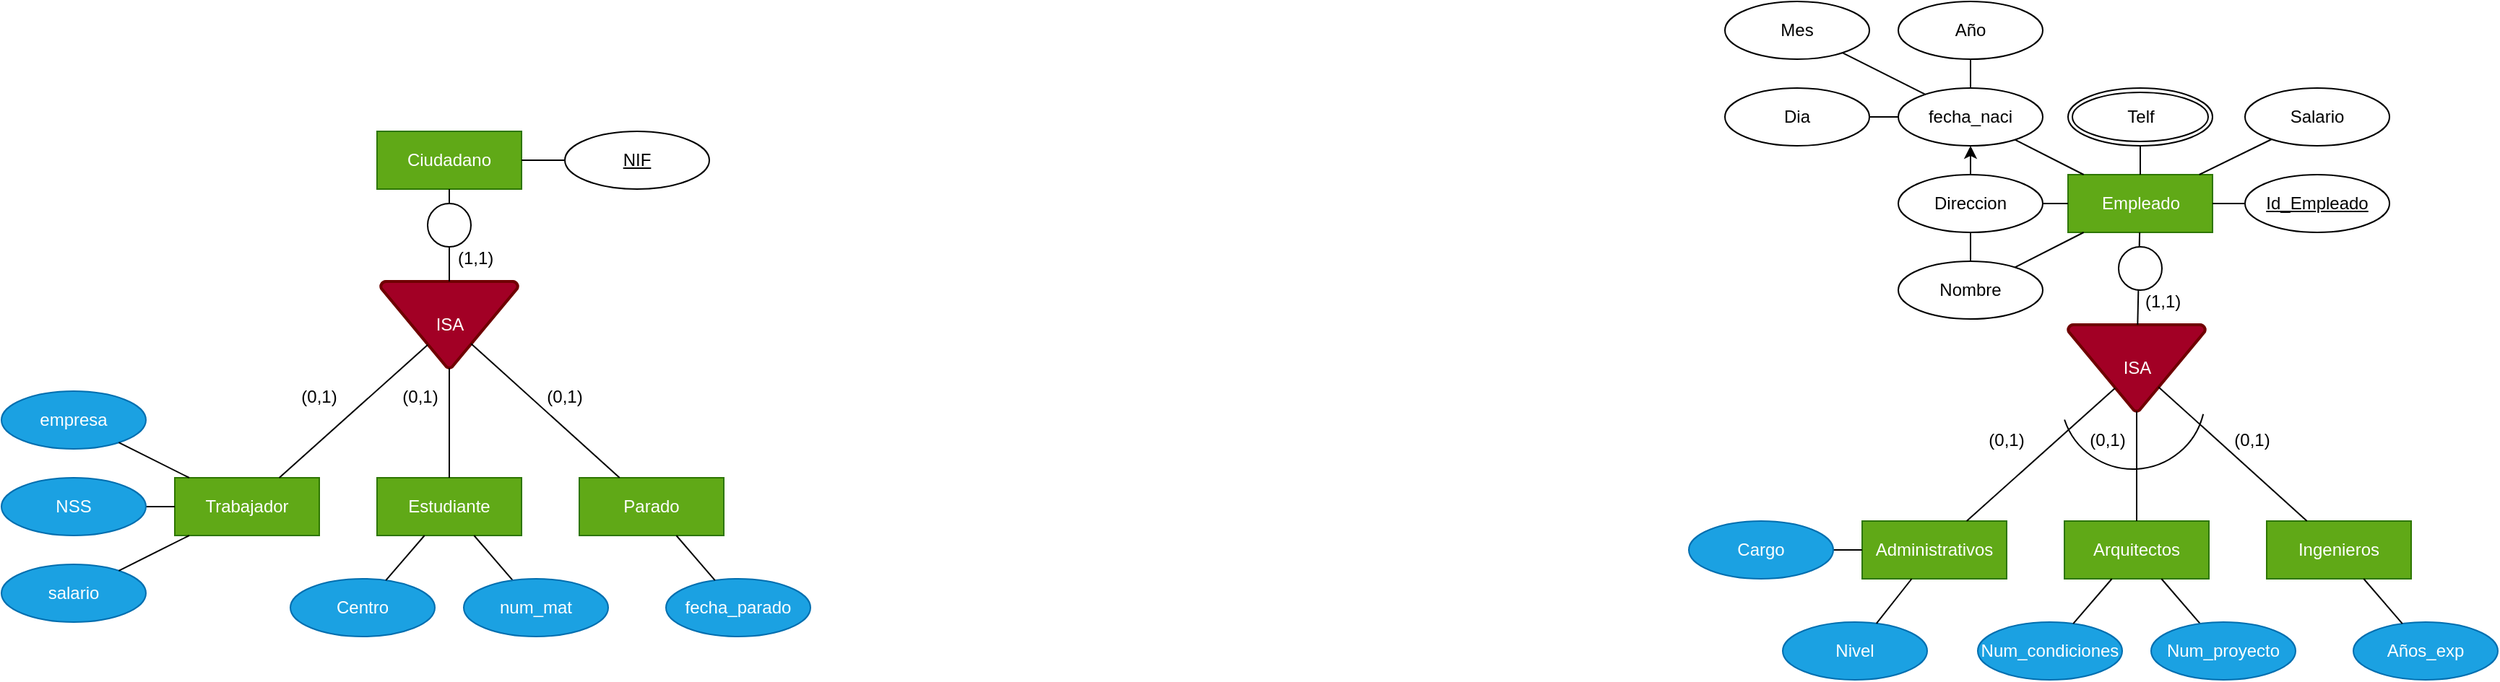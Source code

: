 <mxfile version="22.0.3" type="device">
  <diagram name="Página-1" id="mbGUe34wJwtM5g2FmNi5">
    <mxGraphModel dx="2205" dy="654" grid="1" gridSize="10" guides="1" tooltips="1" connect="1" arrows="1" fold="1" page="1" pageScale="1" pageWidth="1169" pageHeight="827" math="0" shadow="0">
      <root>
        <mxCell id="0" />
        <mxCell id="1" parent="0" />
        <mxCell id="hCsOhU3GV7Ip71R_u7P3-1" value="ISA" style="strokeWidth=2;html=1;shape=mxgraph.flowchart.merge_or_storage;whiteSpace=wrap;fillColor=#a20025;strokeColor=#6F0000;fontColor=#ffffff;" parent="1" vertex="1">
          <mxGeometry x="-601.5" y="373" width="95" height="60" as="geometry" />
        </mxCell>
        <mxCell id="hCsOhU3GV7Ip71R_u7P3-2" value="Ciudadano" style="whiteSpace=wrap;html=1;align=center;fillColor=#60a917;fontColor=#ffffff;strokeColor=#2D7600;" parent="1" vertex="1">
          <mxGeometry x="-604" y="269" width="100" height="40" as="geometry" />
        </mxCell>
        <mxCell id="hCsOhU3GV7Ip71R_u7P3-3" value="Estudiante" style="whiteSpace=wrap;html=1;align=center;fillColor=#60a917;fontColor=#ffffff;strokeColor=#2D7600;" parent="1" vertex="1">
          <mxGeometry x="-604" y="509" width="100" height="40" as="geometry" />
        </mxCell>
        <mxCell id="hCsOhU3GV7Ip71R_u7P3-4" value="Trabajador" style="whiteSpace=wrap;html=1;align=center;fillColor=#60a917;fontColor=#ffffff;strokeColor=#2D7600;" parent="1" vertex="1">
          <mxGeometry x="-744" y="509" width="100" height="40" as="geometry" />
        </mxCell>
        <mxCell id="hCsOhU3GV7Ip71R_u7P3-5" value="Parado" style="whiteSpace=wrap;html=1;align=center;fillColor=#60a917;fontColor=#ffffff;strokeColor=#2D7600;" parent="1" vertex="1">
          <mxGeometry x="-464" y="509" width="100" height="40" as="geometry" />
        </mxCell>
        <mxCell id="hCsOhU3GV7Ip71R_u7P3-6" value="" style="endArrow=none;html=1;rounded=0;entryX=0.343;entryY=0.732;entryDx=0;entryDy=0;entryPerimeter=0;" parent="1" source="hCsOhU3GV7Ip71R_u7P3-4" target="hCsOhU3GV7Ip71R_u7P3-1" edge="1">
          <mxGeometry relative="1" as="geometry">
            <mxPoint x="-644" y="399" as="sourcePoint" />
            <mxPoint x="-484" y="399" as="targetPoint" />
          </mxGeometry>
        </mxCell>
        <mxCell id="hCsOhU3GV7Ip71R_u7P3-7" value="" style="endArrow=none;html=1;rounded=0;" parent="1" source="hCsOhU3GV7Ip71R_u7P3-2" target="hCsOhU3GV7Ip71R_u7P3-1" edge="1">
          <mxGeometry relative="1" as="geometry">
            <mxPoint x="-644" y="399" as="sourcePoint" />
            <mxPoint x="-484" y="399" as="targetPoint" />
          </mxGeometry>
        </mxCell>
        <mxCell id="hCsOhU3GV7Ip71R_u7P3-9" value="" style="endArrow=none;html=1;rounded=0;exitX=0.659;exitY=0.718;exitDx=0;exitDy=0;exitPerimeter=0;" parent="1" source="hCsOhU3GV7Ip71R_u7P3-1" target="hCsOhU3GV7Ip71R_u7P3-5" edge="1">
          <mxGeometry relative="1" as="geometry">
            <mxPoint x="-634" y="449" as="sourcePoint" />
            <mxPoint x="-474" y="449" as="targetPoint" />
          </mxGeometry>
        </mxCell>
        <mxCell id="hCsOhU3GV7Ip71R_u7P3-10" value="empresa" style="ellipse;whiteSpace=wrap;html=1;align=center;fillColor=#1ba1e2;fontColor=#ffffff;strokeColor=#006EAF;" parent="1" vertex="1">
          <mxGeometry x="-864" y="449" width="100" height="40" as="geometry" />
        </mxCell>
        <mxCell id="hCsOhU3GV7Ip71R_u7P3-12" value="salario" style="ellipse;whiteSpace=wrap;html=1;align=center;fillColor=#1ba1e2;strokeColor=#006EAF;fontColor=#ffffff;" parent="1" vertex="1">
          <mxGeometry x="-864" y="569" width="100" height="40" as="geometry" />
        </mxCell>
        <mxCell id="hCsOhU3GV7Ip71R_u7P3-13" value="" style="endArrow=none;html=1;rounded=0;" parent="1" source="hCsOhU3GV7Ip71R_u7P3-10" target="hCsOhU3GV7Ip71R_u7P3-4" edge="1">
          <mxGeometry relative="1" as="geometry">
            <mxPoint x="-604" y="449" as="sourcePoint" />
            <mxPoint x="-444" y="449" as="targetPoint" />
          </mxGeometry>
        </mxCell>
        <mxCell id="hCsOhU3GV7Ip71R_u7P3-14" value="" style="endArrow=none;html=1;rounded=0;" parent="1" source="hCsOhU3GV7Ip71R_u7P3-27" target="hCsOhU3GV7Ip71R_u7P3-4" edge="1">
          <mxGeometry relative="1" as="geometry">
            <mxPoint x="-764.0" y="529" as="sourcePoint" />
            <mxPoint x="-444" y="449" as="targetPoint" />
          </mxGeometry>
        </mxCell>
        <mxCell id="hCsOhU3GV7Ip71R_u7P3-15" value="" style="endArrow=none;html=1;rounded=0;" parent="1" source="hCsOhU3GV7Ip71R_u7P3-12" target="hCsOhU3GV7Ip71R_u7P3-4" edge="1">
          <mxGeometry relative="1" as="geometry">
            <mxPoint x="-604" y="449" as="sourcePoint" />
            <mxPoint x="-444" y="449" as="targetPoint" />
          </mxGeometry>
        </mxCell>
        <mxCell id="hCsOhU3GV7Ip71R_u7P3-16" value="Centro" style="ellipse;whiteSpace=wrap;html=1;align=center;fillColor=#1ba1e2;fontColor=#ffffff;strokeColor=#006EAF;" parent="1" vertex="1">
          <mxGeometry x="-664" y="579" width="100" height="40" as="geometry" />
        </mxCell>
        <mxCell id="hCsOhU3GV7Ip71R_u7P3-20" value="" style="endArrow=none;html=1;rounded=0;" parent="1" source="hCsOhU3GV7Ip71R_u7P3-16" target="hCsOhU3GV7Ip71R_u7P3-3" edge="1">
          <mxGeometry relative="1" as="geometry">
            <mxPoint x="-604" y="449" as="sourcePoint" />
            <mxPoint x="-444" y="449" as="targetPoint" />
          </mxGeometry>
        </mxCell>
        <mxCell id="hCsOhU3GV7Ip71R_u7P3-21" value="" style="endArrow=none;html=1;rounded=0;" parent="1" source="hCsOhU3GV7Ip71R_u7P3-28" target="hCsOhU3GV7Ip71R_u7P3-3" edge="1">
          <mxGeometry relative="1" as="geometry">
            <mxPoint x="-510.259" y="580.087" as="sourcePoint" />
            <mxPoint x="-444" y="449" as="targetPoint" />
          </mxGeometry>
        </mxCell>
        <mxCell id="hCsOhU3GV7Ip71R_u7P3-24" value="fecha_parado" style="ellipse;whiteSpace=wrap;html=1;align=center;fillColor=#1ba1e2;fontColor=#ffffff;strokeColor=#006EAF;" parent="1" vertex="1">
          <mxGeometry x="-404" y="579" width="100" height="40" as="geometry" />
        </mxCell>
        <mxCell id="hCsOhU3GV7Ip71R_u7P3-25" value="" style="endArrow=none;html=1;rounded=0;" parent="1" source="hCsOhU3GV7Ip71R_u7P3-24" target="hCsOhU3GV7Ip71R_u7P3-5" edge="1">
          <mxGeometry relative="1" as="geometry">
            <mxPoint x="-604" y="449" as="sourcePoint" />
            <mxPoint x="-444" y="449" as="targetPoint" />
          </mxGeometry>
        </mxCell>
        <mxCell id="hCsOhU3GV7Ip71R_u7P3-27" value="NSS" style="ellipse;whiteSpace=wrap;html=1;align=center;fillColor=#1ba1e2;fontColor=#ffffff;strokeColor=#006EAF;" parent="1" vertex="1">
          <mxGeometry x="-864" y="509" width="100" height="40" as="geometry" />
        </mxCell>
        <mxCell id="hCsOhU3GV7Ip71R_u7P3-28" value="num_mat" style="ellipse;whiteSpace=wrap;html=1;align=center;fillColor=#1ba1e2;fontColor=#ffffff;strokeColor=#006EAF;" parent="1" vertex="1">
          <mxGeometry x="-544" y="579" width="100" height="40" as="geometry" />
        </mxCell>
        <mxCell id="hCsOhU3GV7Ip71R_u7P3-29" value="(1,1)" style="text;strokeColor=none;fillColor=none;spacingLeft=4;spacingRight=4;overflow=hidden;rotatable=0;points=[[0,0.5],[1,0.5]];portConstraint=eastwest;fontSize=12;whiteSpace=wrap;html=1;" parent="1" vertex="1">
          <mxGeometry x="-554" y="343" width="40" height="30" as="geometry" />
        </mxCell>
        <mxCell id="hCsOhU3GV7Ip71R_u7P3-30" value="(0,1)" style="text;strokeColor=none;fillColor=none;spacingLeft=4;spacingRight=4;overflow=hidden;rotatable=0;points=[[0,0.5],[1,0.5]];portConstraint=eastwest;fontSize=12;whiteSpace=wrap;html=1;align=center;" parent="1" vertex="1">
          <mxGeometry x="-664" y="439" width="40" height="30" as="geometry" />
        </mxCell>
        <mxCell id="hCsOhU3GV7Ip71R_u7P3-33" value="" style="endArrow=none;html=1;rounded=0;" parent="1" source="hCsOhU3GV7Ip71R_u7P3-3" target="hCsOhU3GV7Ip71R_u7P3-1" edge="1">
          <mxGeometry relative="1" as="geometry">
            <mxPoint x="-554" y="509" as="sourcePoint" />
            <mxPoint x="-554" y="433" as="targetPoint" />
          </mxGeometry>
        </mxCell>
        <mxCell id="hCsOhU3GV7Ip71R_u7P3-34" value="(0,1)" style="text;strokeColor=none;fillColor=none;spacingLeft=4;spacingRight=4;overflow=hidden;rotatable=0;points=[[0,0.5],[1,0.5]];portConstraint=eastwest;fontSize=12;whiteSpace=wrap;html=1;align=center;" parent="1" vertex="1">
          <mxGeometry x="-594" y="439" width="40" height="30" as="geometry" />
        </mxCell>
        <mxCell id="hCsOhU3GV7Ip71R_u7P3-35" value="(0,1)" style="text;strokeColor=none;fillColor=none;spacingLeft=4;spacingRight=4;overflow=hidden;rotatable=0;points=[[0,0.5],[1,0.5]];portConstraint=eastwest;fontSize=12;whiteSpace=wrap;html=1;align=center;" parent="1" vertex="1">
          <mxGeometry x="-494" y="439" width="40" height="30" as="geometry" />
        </mxCell>
        <mxCell id="hCsOhU3GV7Ip71R_u7P3-36" value="" style="ellipse;whiteSpace=wrap;html=1;" parent="1" vertex="1">
          <mxGeometry x="-569" y="319" width="30" height="30" as="geometry" />
        </mxCell>
        <mxCell id="hCsOhU3GV7Ip71R_u7P3-37" value="NIF" style="ellipse;whiteSpace=wrap;html=1;align=center;fontStyle=4;" parent="1" vertex="1">
          <mxGeometry x="-474" y="269" width="100" height="40" as="geometry" />
        </mxCell>
        <mxCell id="hCsOhU3GV7Ip71R_u7P3-38" value="" style="endArrow=none;html=1;rounded=0;" parent="1" source="hCsOhU3GV7Ip71R_u7P3-2" target="hCsOhU3GV7Ip71R_u7P3-37" edge="1">
          <mxGeometry relative="1" as="geometry">
            <mxPoint x="-604" y="449" as="sourcePoint" />
            <mxPoint x="-444" y="449" as="targetPoint" />
          </mxGeometry>
        </mxCell>
        <mxCell id="hCsOhU3GV7Ip71R_u7P3-42" value="ISA" style="strokeWidth=2;html=1;shape=mxgraph.flowchart.merge_or_storage;whiteSpace=wrap;fillColor=#a20025;strokeColor=#6F0000;fontColor=#ffffff;" parent="1" vertex="1">
          <mxGeometry x="566.5" y="403" width="95" height="60" as="geometry" />
        </mxCell>
        <mxCell id="hCsOhU3GV7Ip71R_u7P3-43" value="Empleado" style="whiteSpace=wrap;html=1;align=center;fillColor=#60a917;fontColor=#ffffff;strokeColor=#2D7600;" parent="1" vertex="1">
          <mxGeometry x="566.5" y="299" width="100" height="40" as="geometry" />
        </mxCell>
        <mxCell id="hCsOhU3GV7Ip71R_u7P3-44" value="Arquitectos" style="whiteSpace=wrap;html=1;align=center;fillColor=#60a917;fontColor=#ffffff;strokeColor=#2D7600;" parent="1" vertex="1">
          <mxGeometry x="564" y="539" width="100" height="40" as="geometry" />
        </mxCell>
        <mxCell id="hCsOhU3GV7Ip71R_u7P3-45" value="Administrativos" style="whiteSpace=wrap;html=1;align=center;fillColor=#60a917;fontColor=#ffffff;strokeColor=#2D7600;" parent="1" vertex="1">
          <mxGeometry x="424" y="539" width="100" height="40" as="geometry" />
        </mxCell>
        <mxCell id="hCsOhU3GV7Ip71R_u7P3-46" value="Ingenieros" style="whiteSpace=wrap;html=1;align=center;fillColor=#60a917;fontColor=#ffffff;strokeColor=#2D7600;" parent="1" vertex="1">
          <mxGeometry x="704" y="539" width="100" height="40" as="geometry" />
        </mxCell>
        <mxCell id="hCsOhU3GV7Ip71R_u7P3-47" value="" style="endArrow=none;html=1;rounded=0;entryX=0.343;entryY=0.732;entryDx=0;entryDy=0;entryPerimeter=0;" parent="1" source="hCsOhU3GV7Ip71R_u7P3-45" target="hCsOhU3GV7Ip71R_u7P3-42" edge="1">
          <mxGeometry relative="1" as="geometry">
            <mxPoint x="524" y="429" as="sourcePoint" />
            <mxPoint x="684" y="429" as="targetPoint" />
          </mxGeometry>
        </mxCell>
        <mxCell id="hCsOhU3GV7Ip71R_u7P3-48" value="" style="endArrow=none;html=1;rounded=0;" parent="1" source="hCsOhU3GV7Ip71R_u7P3-43" target="hCsOhU3GV7Ip71R_u7P3-42" edge="1">
          <mxGeometry relative="1" as="geometry">
            <mxPoint x="524" y="429" as="sourcePoint" />
            <mxPoint x="684" y="429" as="targetPoint" />
          </mxGeometry>
        </mxCell>
        <mxCell id="hCsOhU3GV7Ip71R_u7P3-49" value="" style="endArrow=none;html=1;rounded=0;exitX=0.659;exitY=0.718;exitDx=0;exitDy=0;exitPerimeter=0;" parent="1" source="hCsOhU3GV7Ip71R_u7P3-42" target="hCsOhU3GV7Ip71R_u7P3-46" edge="1">
          <mxGeometry relative="1" as="geometry">
            <mxPoint x="534" y="479" as="sourcePoint" />
            <mxPoint x="694" y="479" as="targetPoint" />
          </mxGeometry>
        </mxCell>
        <mxCell id="hCsOhU3GV7Ip71R_u7P3-51" value="Nivel" style="ellipse;whiteSpace=wrap;html=1;align=center;fillColor=#1ba1e2;strokeColor=#006EAF;fontColor=#ffffff;" parent="1" vertex="1">
          <mxGeometry x="369" y="609" width="100" height="40" as="geometry" />
        </mxCell>
        <mxCell id="hCsOhU3GV7Ip71R_u7P3-53" value="" style="endArrow=none;html=1;rounded=0;" parent="1" source="hCsOhU3GV7Ip71R_u7P3-60" target="hCsOhU3GV7Ip71R_u7P3-45" edge="1">
          <mxGeometry relative="1" as="geometry">
            <mxPoint x="404.0" y="559" as="sourcePoint" />
            <mxPoint x="724" y="479" as="targetPoint" />
          </mxGeometry>
        </mxCell>
        <mxCell id="hCsOhU3GV7Ip71R_u7P3-54" value="" style="endArrow=none;html=1;rounded=0;" parent="1" source="hCsOhU3GV7Ip71R_u7P3-51" target="hCsOhU3GV7Ip71R_u7P3-45" edge="1">
          <mxGeometry relative="1" as="geometry">
            <mxPoint x="564" y="479" as="sourcePoint" />
            <mxPoint x="724" y="479" as="targetPoint" />
          </mxGeometry>
        </mxCell>
        <mxCell id="hCsOhU3GV7Ip71R_u7P3-55" value="Num_condiciones" style="ellipse;whiteSpace=wrap;html=1;align=center;fillColor=#1ba1e2;fontColor=#ffffff;strokeColor=#006EAF;" parent="1" vertex="1">
          <mxGeometry x="504" y="609" width="100" height="40" as="geometry" />
        </mxCell>
        <mxCell id="hCsOhU3GV7Ip71R_u7P3-56" value="" style="endArrow=none;html=1;rounded=0;" parent="1" source="hCsOhU3GV7Ip71R_u7P3-55" target="hCsOhU3GV7Ip71R_u7P3-44" edge="1">
          <mxGeometry relative="1" as="geometry">
            <mxPoint x="564" y="479" as="sourcePoint" />
            <mxPoint x="724" y="479" as="targetPoint" />
          </mxGeometry>
        </mxCell>
        <mxCell id="hCsOhU3GV7Ip71R_u7P3-57" value="" style="endArrow=none;html=1;rounded=0;" parent="1" source="hCsOhU3GV7Ip71R_u7P3-61" target="hCsOhU3GV7Ip71R_u7P3-44" edge="1">
          <mxGeometry relative="1" as="geometry">
            <mxPoint x="657.741" y="610.087" as="sourcePoint" />
            <mxPoint x="724" y="479" as="targetPoint" />
          </mxGeometry>
        </mxCell>
        <mxCell id="hCsOhU3GV7Ip71R_u7P3-58" value="Años_exp" style="ellipse;whiteSpace=wrap;html=1;align=center;fillColor=#1ba1e2;fontColor=#ffffff;strokeColor=#006EAF;" parent="1" vertex="1">
          <mxGeometry x="764" y="609" width="100" height="40" as="geometry" />
        </mxCell>
        <mxCell id="hCsOhU3GV7Ip71R_u7P3-59" value="" style="endArrow=none;html=1;rounded=0;" parent="1" source="hCsOhU3GV7Ip71R_u7P3-58" target="hCsOhU3GV7Ip71R_u7P3-46" edge="1">
          <mxGeometry relative="1" as="geometry">
            <mxPoint x="564" y="479" as="sourcePoint" />
            <mxPoint x="724" y="479" as="targetPoint" />
          </mxGeometry>
        </mxCell>
        <mxCell id="hCsOhU3GV7Ip71R_u7P3-60" value="Cargo" style="ellipse;whiteSpace=wrap;html=1;align=center;fillColor=#1ba1e2;fontColor=#ffffff;strokeColor=#006EAF;" parent="1" vertex="1">
          <mxGeometry x="304" y="539" width="100" height="40" as="geometry" />
        </mxCell>
        <mxCell id="hCsOhU3GV7Ip71R_u7P3-61" value="Num_proyecto" style="ellipse;whiteSpace=wrap;html=1;align=center;fillColor=#1ba1e2;fontColor=#ffffff;strokeColor=#006EAF;" parent="1" vertex="1">
          <mxGeometry x="624" y="609" width="100" height="40" as="geometry" />
        </mxCell>
        <mxCell id="hCsOhU3GV7Ip71R_u7P3-62" value="(1,1)" style="text;strokeColor=none;fillColor=none;spacingLeft=4;spacingRight=4;overflow=hidden;rotatable=0;points=[[0,0.5],[1,0.5]];portConstraint=eastwest;fontSize=12;whiteSpace=wrap;html=1;" parent="1" vertex="1">
          <mxGeometry x="614" y="373" width="40" height="30" as="geometry" />
        </mxCell>
        <mxCell id="hCsOhU3GV7Ip71R_u7P3-63" value="(0,1)" style="text;strokeColor=none;fillColor=none;spacingLeft=4;spacingRight=4;overflow=hidden;rotatable=0;points=[[0,0.5],[1,0.5]];portConstraint=eastwest;fontSize=12;whiteSpace=wrap;html=1;align=center;" parent="1" vertex="1">
          <mxGeometry x="504" y="469" width="40" height="30" as="geometry" />
        </mxCell>
        <mxCell id="hCsOhU3GV7Ip71R_u7P3-64" value="" style="endArrow=none;html=1;rounded=0;" parent="1" source="hCsOhU3GV7Ip71R_u7P3-44" target="hCsOhU3GV7Ip71R_u7P3-42" edge="1">
          <mxGeometry relative="1" as="geometry">
            <mxPoint x="614" y="539" as="sourcePoint" />
            <mxPoint x="614" y="463" as="targetPoint" />
          </mxGeometry>
        </mxCell>
        <mxCell id="hCsOhU3GV7Ip71R_u7P3-65" value="(0,1)" style="text;strokeColor=none;fillColor=none;spacingLeft=4;spacingRight=4;overflow=hidden;rotatable=0;points=[[0,0.5],[1,0.5]];portConstraint=eastwest;fontSize=12;whiteSpace=wrap;html=1;align=center;" parent="1" vertex="1">
          <mxGeometry x="574" y="469" width="40" height="30" as="geometry" />
        </mxCell>
        <mxCell id="hCsOhU3GV7Ip71R_u7P3-66" value="(0,1)" style="text;strokeColor=none;fillColor=none;spacingLeft=4;spacingRight=4;overflow=hidden;rotatable=0;points=[[0,0.5],[1,0.5]];portConstraint=eastwest;fontSize=12;whiteSpace=wrap;html=1;align=center;" parent="1" vertex="1">
          <mxGeometry x="674" y="469" width="40" height="30" as="geometry" />
        </mxCell>
        <mxCell id="hCsOhU3GV7Ip71R_u7P3-68" value="Id_Empleado" style="ellipse;whiteSpace=wrap;html=1;align=center;fontStyle=4;" parent="1" vertex="1">
          <mxGeometry x="689" y="299" width="100" height="40" as="geometry" />
        </mxCell>
        <mxCell id="hCsOhU3GV7Ip71R_u7P3-69" value="" style="endArrow=none;html=1;rounded=0;" parent="1" source="hCsOhU3GV7Ip71R_u7P3-43" target="hCsOhU3GV7Ip71R_u7P3-68" edge="1">
          <mxGeometry relative="1" as="geometry">
            <mxPoint x="564" y="479" as="sourcePoint" />
            <mxPoint x="724" y="479" as="targetPoint" />
          </mxGeometry>
        </mxCell>
        <mxCell id="hCsOhU3GV7Ip71R_u7P3-91" value="" style="edgeStyle=orthogonalEdgeStyle;rounded=0;orthogonalLoop=1;jettySize=auto;html=1;" parent="1" source="hCsOhU3GV7Ip71R_u7P3-70" target="hCsOhU3GV7Ip71R_u7P3-72" edge="1">
          <mxGeometry relative="1" as="geometry" />
        </mxCell>
        <mxCell id="hCsOhU3GV7Ip71R_u7P3-70" value="Nombre" style="ellipse;whiteSpace=wrap;html=1;align=center;" parent="1" vertex="1">
          <mxGeometry x="449" y="359" width="100" height="40" as="geometry" />
        </mxCell>
        <mxCell id="hCsOhU3GV7Ip71R_u7P3-71" value="Direccion" style="ellipse;whiteSpace=wrap;html=1;align=center;" parent="1" vertex="1">
          <mxGeometry x="449" y="299" width="100" height="40" as="geometry" />
        </mxCell>
        <mxCell id="hCsOhU3GV7Ip71R_u7P3-72" value="fecha_naci" style="ellipse;whiteSpace=wrap;html=1;align=center;" parent="1" vertex="1">
          <mxGeometry x="449" y="239" width="100" height="40" as="geometry" />
        </mxCell>
        <mxCell id="hCsOhU3GV7Ip71R_u7P3-74" value="Telf" style="ellipse;shape=doubleEllipse;margin=3;whiteSpace=wrap;html=1;align=center;" parent="1" vertex="1">
          <mxGeometry x="566.5" y="239" width="100" height="40" as="geometry" />
        </mxCell>
        <mxCell id="hCsOhU3GV7Ip71R_u7P3-75" value="Salario" style="ellipse;whiteSpace=wrap;html=1;align=center;" parent="1" vertex="1">
          <mxGeometry x="689" y="239" width="100" height="40" as="geometry" />
        </mxCell>
        <mxCell id="hCsOhU3GV7Ip71R_u7P3-76" value="" style="endArrow=none;html=1;rounded=0;" parent="1" source="hCsOhU3GV7Ip71R_u7P3-70" target="hCsOhU3GV7Ip71R_u7P3-43" edge="1">
          <mxGeometry relative="1" as="geometry">
            <mxPoint x="549" y="449" as="sourcePoint" />
            <mxPoint x="709" y="449" as="targetPoint" />
          </mxGeometry>
        </mxCell>
        <mxCell id="hCsOhU3GV7Ip71R_u7P3-77" value="" style="endArrow=none;html=1;rounded=0;" parent="1" source="hCsOhU3GV7Ip71R_u7P3-71" target="hCsOhU3GV7Ip71R_u7P3-43" edge="1">
          <mxGeometry relative="1" as="geometry">
            <mxPoint x="549" y="449" as="sourcePoint" />
            <mxPoint x="709" y="449" as="targetPoint" />
          </mxGeometry>
        </mxCell>
        <mxCell id="hCsOhU3GV7Ip71R_u7P3-78" value="" style="endArrow=none;html=1;rounded=0;" parent="1" source="hCsOhU3GV7Ip71R_u7P3-72" target="hCsOhU3GV7Ip71R_u7P3-43" edge="1">
          <mxGeometry relative="1" as="geometry">
            <mxPoint x="549" y="449" as="sourcePoint" />
            <mxPoint x="709" y="449" as="targetPoint" />
          </mxGeometry>
        </mxCell>
        <mxCell id="hCsOhU3GV7Ip71R_u7P3-79" value="" style="endArrow=none;html=1;rounded=0;" parent="1" source="hCsOhU3GV7Ip71R_u7P3-74" target="hCsOhU3GV7Ip71R_u7P3-43" edge="1">
          <mxGeometry relative="1" as="geometry">
            <mxPoint x="549" y="449" as="sourcePoint" />
            <mxPoint x="709" y="449" as="targetPoint" />
          </mxGeometry>
        </mxCell>
        <mxCell id="hCsOhU3GV7Ip71R_u7P3-80" value="" style="endArrow=none;html=1;rounded=0;" parent="1" source="hCsOhU3GV7Ip71R_u7P3-75" target="hCsOhU3GV7Ip71R_u7P3-43" edge="1">
          <mxGeometry relative="1" as="geometry">
            <mxPoint x="549" y="449" as="sourcePoint" />
            <mxPoint x="709" y="449" as="targetPoint" />
          </mxGeometry>
        </mxCell>
        <mxCell id="hCsOhU3GV7Ip71R_u7P3-83" value="" style="verticalLabelPosition=bottom;verticalAlign=top;html=1;shape=mxgraph.basic.arc;startAngle=0.288;endAngle=0.699;" parent="1" vertex="1">
          <mxGeometry x="561.5" y="403" width="100" height="100" as="geometry" />
        </mxCell>
        <mxCell id="hCsOhU3GV7Ip71R_u7P3-84" value="" style="ellipse;whiteSpace=wrap;html=1;aspect=fixed;" parent="1" vertex="1">
          <mxGeometry x="601.5" y="349" width="30" height="30" as="geometry" />
        </mxCell>
        <mxCell id="hCsOhU3GV7Ip71R_u7P3-85" value="Año" style="ellipse;whiteSpace=wrap;html=1;align=center;" parent="1" vertex="1">
          <mxGeometry x="449" y="179" width="100" height="40" as="geometry" />
        </mxCell>
        <mxCell id="hCsOhU3GV7Ip71R_u7P3-86" value="Dia" style="ellipse;whiteSpace=wrap;html=1;align=center;" parent="1" vertex="1">
          <mxGeometry x="329" y="239" width="100" height="40" as="geometry" />
        </mxCell>
        <mxCell id="hCsOhU3GV7Ip71R_u7P3-87" value="Mes" style="ellipse;whiteSpace=wrap;html=1;align=center;" parent="1" vertex="1">
          <mxGeometry x="329" y="179" width="100" height="40" as="geometry" />
        </mxCell>
        <mxCell id="hCsOhU3GV7Ip71R_u7P3-88" value="" style="endArrow=none;html=1;rounded=0;" parent="1" source="hCsOhU3GV7Ip71R_u7P3-86" target="hCsOhU3GV7Ip71R_u7P3-72" edge="1">
          <mxGeometry relative="1" as="geometry">
            <mxPoint x="429" y="279" as="sourcePoint" />
            <mxPoint x="589" y="279" as="targetPoint" />
          </mxGeometry>
        </mxCell>
        <mxCell id="hCsOhU3GV7Ip71R_u7P3-89" value="" style="endArrow=none;html=1;rounded=0;" parent="1" source="hCsOhU3GV7Ip71R_u7P3-87" target="hCsOhU3GV7Ip71R_u7P3-72" edge="1">
          <mxGeometry relative="1" as="geometry">
            <mxPoint x="429" y="279" as="sourcePoint" />
            <mxPoint x="589" y="279" as="targetPoint" />
          </mxGeometry>
        </mxCell>
        <mxCell id="hCsOhU3GV7Ip71R_u7P3-90" value="" style="endArrow=none;html=1;rounded=0;" parent="1" source="hCsOhU3GV7Ip71R_u7P3-85" target="hCsOhU3GV7Ip71R_u7P3-72" edge="1">
          <mxGeometry relative="1" as="geometry">
            <mxPoint x="429" y="279" as="sourcePoint" />
            <mxPoint x="589" y="279" as="targetPoint" />
          </mxGeometry>
        </mxCell>
      </root>
    </mxGraphModel>
  </diagram>
</mxfile>
